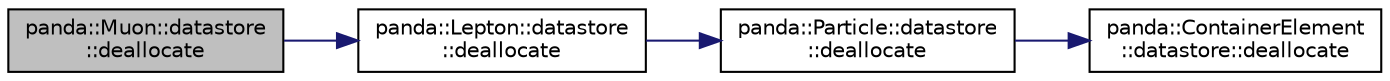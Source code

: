 digraph "panda::Muon::datastore::deallocate"
{
 // INTERACTIVE_SVG=YES
  edge [fontname="Helvetica",fontsize="10",labelfontname="Helvetica",labelfontsize="10"];
  node [fontname="Helvetica",fontsize="10",shape=record];
  rankdir="LR";
  Node1 [label="panda::Muon::datastore\l::deallocate",height=0.2,width=0.4,color="black", fillcolor="grey75", style="filled" fontcolor="black"];
  Node1 -> Node2 [color="midnightblue",fontsize="10",style="solid"];
  Node2 [label="panda::Lepton::datastore\l::deallocate",height=0.2,width=0.4,color="black", fillcolor="white", style="filled",URL="$structpanda_1_1Lepton_1_1datastore.html#a527515ee96020a4aaef41d9de157c131"];
  Node2 -> Node3 [color="midnightblue",fontsize="10",style="solid"];
  Node3 [label="panda::Particle::datastore\l::deallocate",height=0.2,width=0.4,color="black", fillcolor="white", style="filled",URL="$structpanda_1_1Particle_1_1datastore.html#ad741e5ab6ebeb9ca897ba9472d0dea36"];
  Node3 -> Node4 [color="midnightblue",fontsize="10",style="solid"];
  Node4 [label="panda::ContainerElement\l::datastore::deallocate",height=0.2,width=0.4,color="black", fillcolor="white", style="filled",URL="$structpanda_1_1ContainerElement_1_1datastore.html#a8827cbb1304b781fcba764a6bf4cbcc1"];
}
